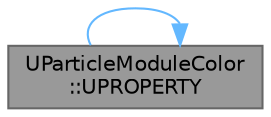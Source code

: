 digraph "UParticleModuleColor::UPROPERTY"
{
 // INTERACTIVE_SVG=YES
 // LATEX_PDF_SIZE
  bgcolor="transparent";
  edge [fontname=Helvetica,fontsize=10,labelfontname=Helvetica,labelfontsize=10];
  node [fontname=Helvetica,fontsize=10,shape=box,height=0.2,width=0.4];
  rankdir="LR";
  Node1 [id="Node000001",label="UParticleModuleColor\l::UPROPERTY",height=0.2,width=0.4,color="gray40", fillcolor="grey60", style="filled", fontcolor="black",tooltip="Initial alpha for a particle as a function of Emitter time."];
  Node1 -> Node1 [id="edge1_Node000001_Node000001",color="steelblue1",style="solid",tooltip=" "];
}
